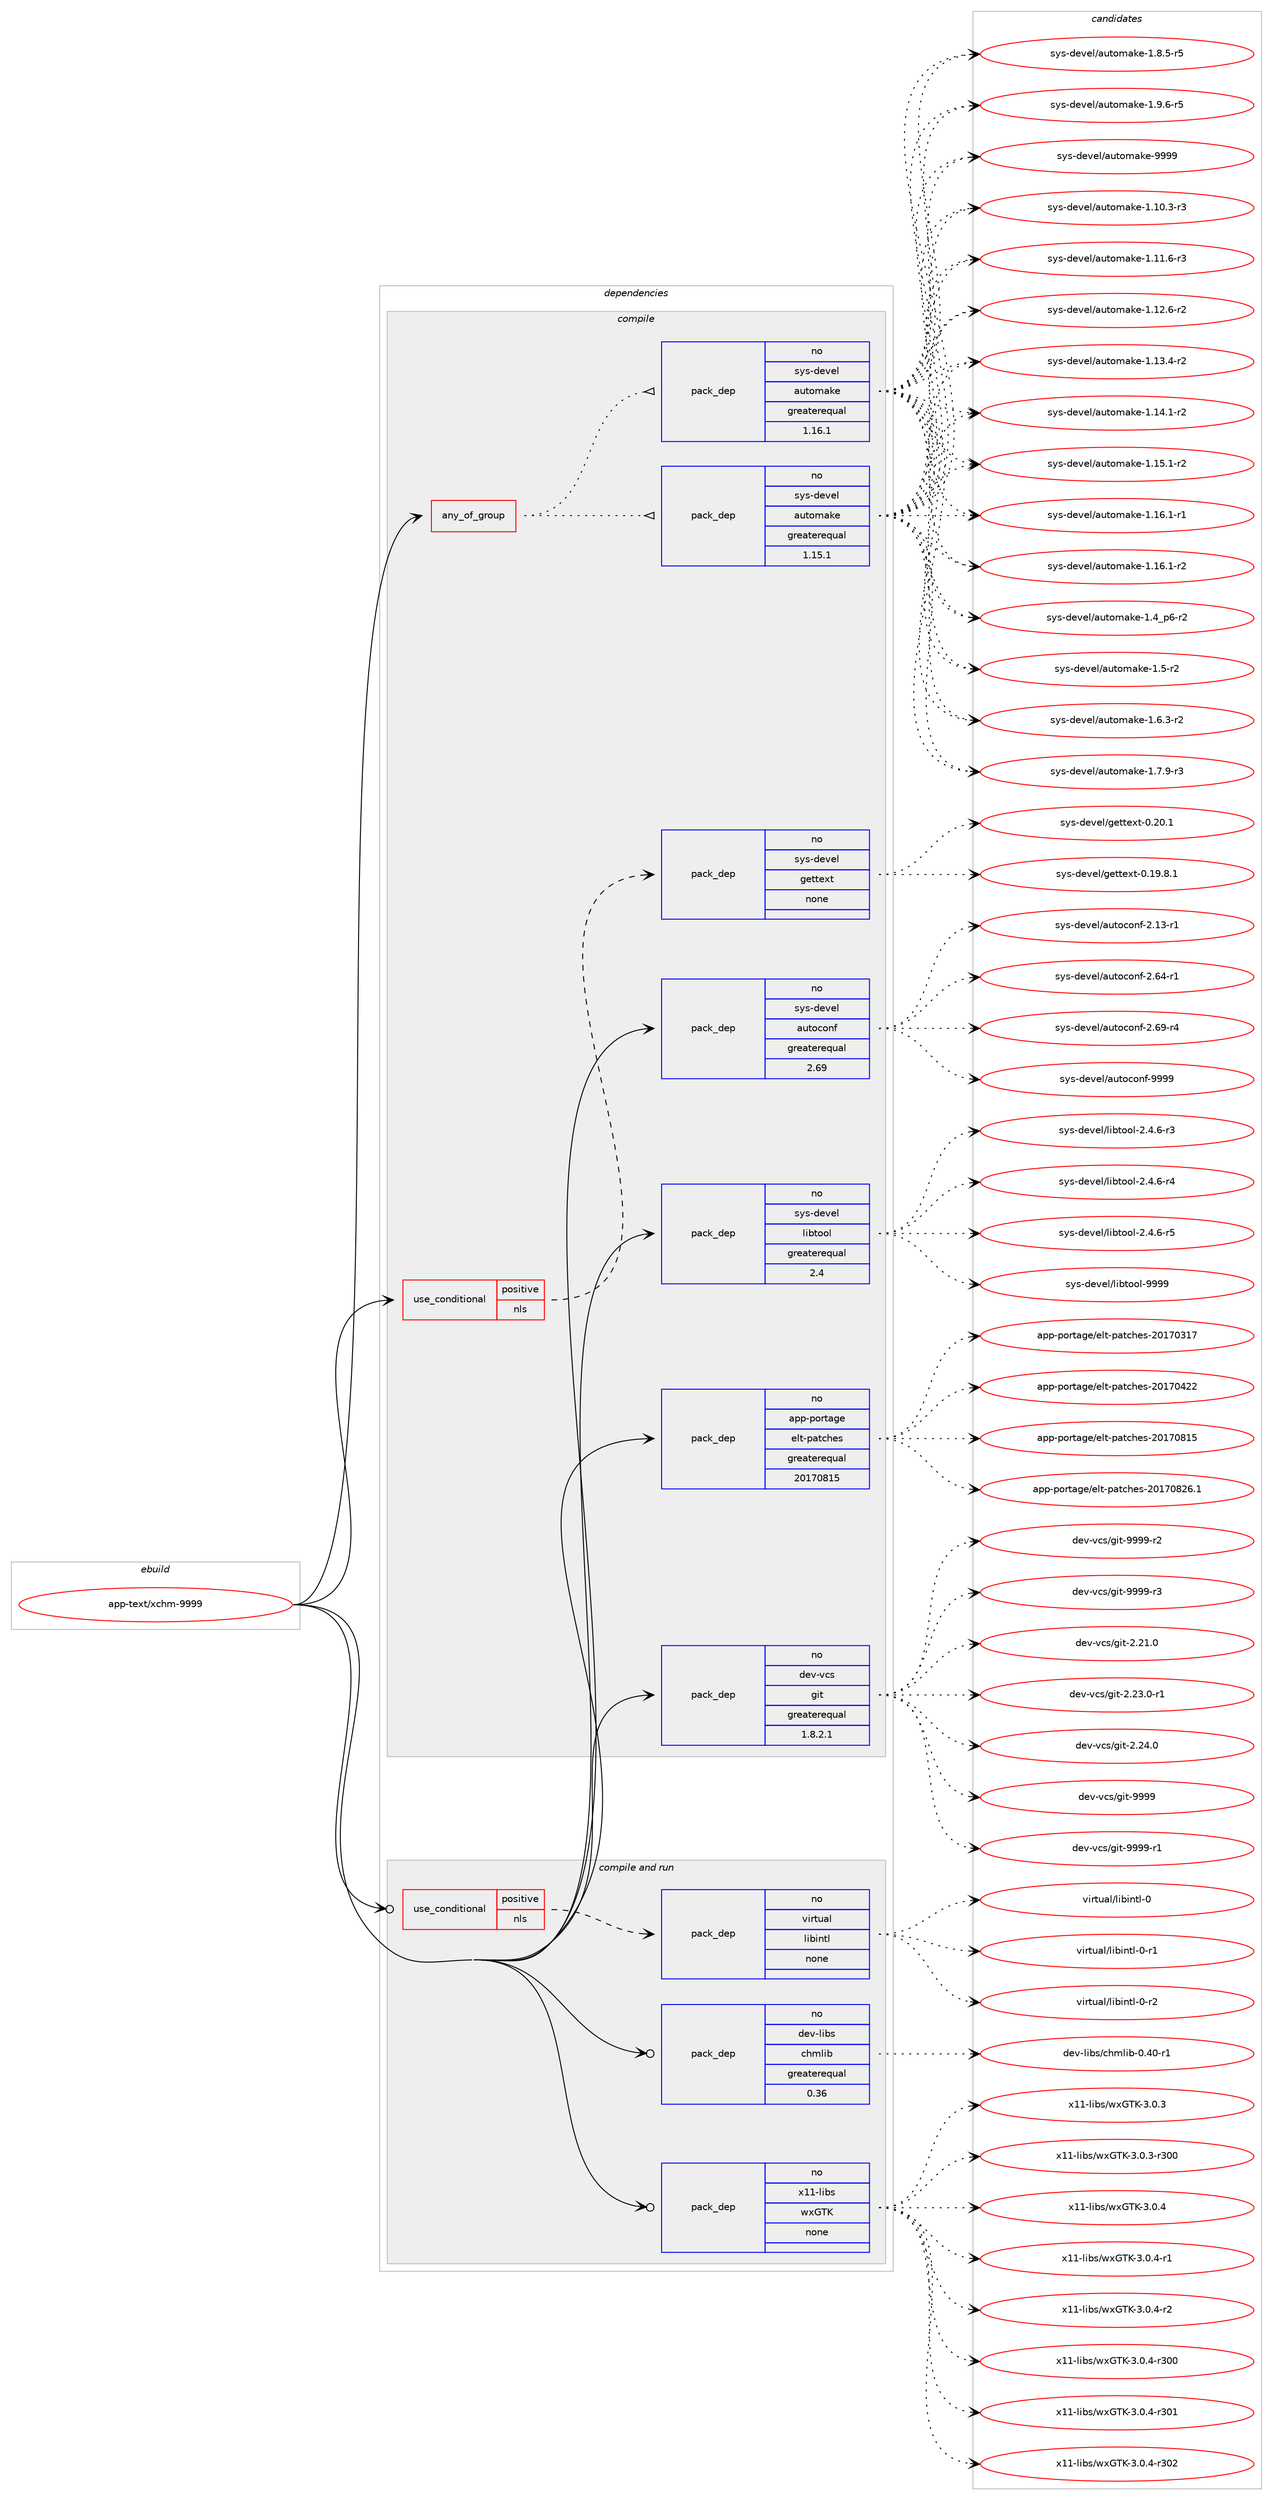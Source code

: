 digraph prolog {

# *************
# Graph options
# *************

newrank=true;
concentrate=true;
compound=true;
graph [rankdir=LR,fontname=Helvetica,fontsize=10,ranksep=1.5];#, ranksep=2.5, nodesep=0.2];
edge  [arrowhead=vee];
node  [fontname=Helvetica,fontsize=10];

# **********
# The ebuild
# **********

subgraph cluster_leftcol {
color=gray;
rank=same;
label=<<i>ebuild</i>>;
id [label="app-text/xchm-9999", color=red, width=4, href="../app-text/xchm-9999.svg"];
}

# ****************
# The dependencies
# ****************

subgraph cluster_midcol {
color=gray;
label=<<i>dependencies</i>>;
subgraph cluster_compile {
fillcolor="#eeeeee";
style=filled;
label=<<i>compile</i>>;
subgraph any8963 {
dependency513064 [label=<<TABLE BORDER="0" CELLBORDER="1" CELLSPACING="0" CELLPADDING="4"><TR><TD CELLPADDING="10">any_of_group</TD></TR></TABLE>>, shape=none, color=red];subgraph pack381644 {
dependency513065 [label=<<TABLE BORDER="0" CELLBORDER="1" CELLSPACING="0" CELLPADDING="4" WIDTH="220"><TR><TD ROWSPAN="6" CELLPADDING="30">pack_dep</TD></TR><TR><TD WIDTH="110">no</TD></TR><TR><TD>sys-devel</TD></TR><TR><TD>automake</TD></TR><TR><TD>greaterequal</TD></TR><TR><TD>1.16.1</TD></TR></TABLE>>, shape=none, color=blue];
}
dependency513064:e -> dependency513065:w [weight=20,style="dotted",arrowhead="oinv"];
subgraph pack381645 {
dependency513066 [label=<<TABLE BORDER="0" CELLBORDER="1" CELLSPACING="0" CELLPADDING="4" WIDTH="220"><TR><TD ROWSPAN="6" CELLPADDING="30">pack_dep</TD></TR><TR><TD WIDTH="110">no</TD></TR><TR><TD>sys-devel</TD></TR><TR><TD>automake</TD></TR><TR><TD>greaterequal</TD></TR><TR><TD>1.15.1</TD></TR></TABLE>>, shape=none, color=blue];
}
dependency513064:e -> dependency513066:w [weight=20,style="dotted",arrowhead="oinv"];
}
id:e -> dependency513064:w [weight=20,style="solid",arrowhead="vee"];
subgraph cond122130 {
dependency513067 [label=<<TABLE BORDER="0" CELLBORDER="1" CELLSPACING="0" CELLPADDING="4"><TR><TD ROWSPAN="3" CELLPADDING="10">use_conditional</TD></TR><TR><TD>positive</TD></TR><TR><TD>nls</TD></TR></TABLE>>, shape=none, color=red];
subgraph pack381646 {
dependency513068 [label=<<TABLE BORDER="0" CELLBORDER="1" CELLSPACING="0" CELLPADDING="4" WIDTH="220"><TR><TD ROWSPAN="6" CELLPADDING="30">pack_dep</TD></TR><TR><TD WIDTH="110">no</TD></TR><TR><TD>sys-devel</TD></TR><TR><TD>gettext</TD></TR><TR><TD>none</TD></TR><TR><TD></TD></TR></TABLE>>, shape=none, color=blue];
}
dependency513067:e -> dependency513068:w [weight=20,style="dashed",arrowhead="vee"];
}
id:e -> dependency513067:w [weight=20,style="solid",arrowhead="vee"];
subgraph pack381647 {
dependency513069 [label=<<TABLE BORDER="0" CELLBORDER="1" CELLSPACING="0" CELLPADDING="4" WIDTH="220"><TR><TD ROWSPAN="6" CELLPADDING="30">pack_dep</TD></TR><TR><TD WIDTH="110">no</TD></TR><TR><TD>app-portage</TD></TR><TR><TD>elt-patches</TD></TR><TR><TD>greaterequal</TD></TR><TR><TD>20170815</TD></TR></TABLE>>, shape=none, color=blue];
}
id:e -> dependency513069:w [weight=20,style="solid",arrowhead="vee"];
subgraph pack381648 {
dependency513070 [label=<<TABLE BORDER="0" CELLBORDER="1" CELLSPACING="0" CELLPADDING="4" WIDTH="220"><TR><TD ROWSPAN="6" CELLPADDING="30">pack_dep</TD></TR><TR><TD WIDTH="110">no</TD></TR><TR><TD>dev-vcs</TD></TR><TR><TD>git</TD></TR><TR><TD>greaterequal</TD></TR><TR><TD>1.8.2.1</TD></TR></TABLE>>, shape=none, color=blue];
}
id:e -> dependency513070:w [weight=20,style="solid",arrowhead="vee"];
subgraph pack381649 {
dependency513071 [label=<<TABLE BORDER="0" CELLBORDER="1" CELLSPACING="0" CELLPADDING="4" WIDTH="220"><TR><TD ROWSPAN="6" CELLPADDING="30">pack_dep</TD></TR><TR><TD WIDTH="110">no</TD></TR><TR><TD>sys-devel</TD></TR><TR><TD>autoconf</TD></TR><TR><TD>greaterequal</TD></TR><TR><TD>2.69</TD></TR></TABLE>>, shape=none, color=blue];
}
id:e -> dependency513071:w [weight=20,style="solid",arrowhead="vee"];
subgraph pack381650 {
dependency513072 [label=<<TABLE BORDER="0" CELLBORDER="1" CELLSPACING="0" CELLPADDING="4" WIDTH="220"><TR><TD ROWSPAN="6" CELLPADDING="30">pack_dep</TD></TR><TR><TD WIDTH="110">no</TD></TR><TR><TD>sys-devel</TD></TR><TR><TD>libtool</TD></TR><TR><TD>greaterequal</TD></TR><TR><TD>2.4</TD></TR></TABLE>>, shape=none, color=blue];
}
id:e -> dependency513072:w [weight=20,style="solid",arrowhead="vee"];
}
subgraph cluster_compileandrun {
fillcolor="#eeeeee";
style=filled;
label=<<i>compile and run</i>>;
subgraph cond122131 {
dependency513073 [label=<<TABLE BORDER="0" CELLBORDER="1" CELLSPACING="0" CELLPADDING="4"><TR><TD ROWSPAN="3" CELLPADDING="10">use_conditional</TD></TR><TR><TD>positive</TD></TR><TR><TD>nls</TD></TR></TABLE>>, shape=none, color=red];
subgraph pack381651 {
dependency513074 [label=<<TABLE BORDER="0" CELLBORDER="1" CELLSPACING="0" CELLPADDING="4" WIDTH="220"><TR><TD ROWSPAN="6" CELLPADDING="30">pack_dep</TD></TR><TR><TD WIDTH="110">no</TD></TR><TR><TD>virtual</TD></TR><TR><TD>libintl</TD></TR><TR><TD>none</TD></TR><TR><TD></TD></TR></TABLE>>, shape=none, color=blue];
}
dependency513073:e -> dependency513074:w [weight=20,style="dashed",arrowhead="vee"];
}
id:e -> dependency513073:w [weight=20,style="solid",arrowhead="odotvee"];
subgraph pack381652 {
dependency513075 [label=<<TABLE BORDER="0" CELLBORDER="1" CELLSPACING="0" CELLPADDING="4" WIDTH="220"><TR><TD ROWSPAN="6" CELLPADDING="30">pack_dep</TD></TR><TR><TD WIDTH="110">no</TD></TR><TR><TD>dev-libs</TD></TR><TR><TD>chmlib</TD></TR><TR><TD>greaterequal</TD></TR><TR><TD>0.36</TD></TR></TABLE>>, shape=none, color=blue];
}
id:e -> dependency513075:w [weight=20,style="solid",arrowhead="odotvee"];
subgraph pack381653 {
dependency513076 [label=<<TABLE BORDER="0" CELLBORDER="1" CELLSPACING="0" CELLPADDING="4" WIDTH="220"><TR><TD ROWSPAN="6" CELLPADDING="30">pack_dep</TD></TR><TR><TD WIDTH="110">no</TD></TR><TR><TD>x11-libs</TD></TR><TR><TD>wxGTK</TD></TR><TR><TD>none</TD></TR><TR><TD></TD></TR></TABLE>>, shape=none, color=blue];
}
id:e -> dependency513076:w [weight=20,style="solid",arrowhead="odotvee"];
}
subgraph cluster_run {
fillcolor="#eeeeee";
style=filled;
label=<<i>run</i>>;
}
}

# **************
# The candidates
# **************

subgraph cluster_choices {
rank=same;
color=gray;
label=<<i>candidates</i>>;

subgraph choice381644 {
color=black;
nodesep=1;
choice11512111545100101118101108479711711611110997107101454946494846514511451 [label="sys-devel/automake-1.10.3-r3", color=red, width=4,href="../sys-devel/automake-1.10.3-r3.svg"];
choice11512111545100101118101108479711711611110997107101454946494946544511451 [label="sys-devel/automake-1.11.6-r3", color=red, width=4,href="../sys-devel/automake-1.11.6-r3.svg"];
choice11512111545100101118101108479711711611110997107101454946495046544511450 [label="sys-devel/automake-1.12.6-r2", color=red, width=4,href="../sys-devel/automake-1.12.6-r2.svg"];
choice11512111545100101118101108479711711611110997107101454946495146524511450 [label="sys-devel/automake-1.13.4-r2", color=red, width=4,href="../sys-devel/automake-1.13.4-r2.svg"];
choice11512111545100101118101108479711711611110997107101454946495246494511450 [label="sys-devel/automake-1.14.1-r2", color=red, width=4,href="../sys-devel/automake-1.14.1-r2.svg"];
choice11512111545100101118101108479711711611110997107101454946495346494511450 [label="sys-devel/automake-1.15.1-r2", color=red, width=4,href="../sys-devel/automake-1.15.1-r2.svg"];
choice11512111545100101118101108479711711611110997107101454946495446494511449 [label="sys-devel/automake-1.16.1-r1", color=red, width=4,href="../sys-devel/automake-1.16.1-r1.svg"];
choice11512111545100101118101108479711711611110997107101454946495446494511450 [label="sys-devel/automake-1.16.1-r2", color=red, width=4,href="../sys-devel/automake-1.16.1-r2.svg"];
choice115121115451001011181011084797117116111109971071014549465295112544511450 [label="sys-devel/automake-1.4_p6-r2", color=red, width=4,href="../sys-devel/automake-1.4_p6-r2.svg"];
choice11512111545100101118101108479711711611110997107101454946534511450 [label="sys-devel/automake-1.5-r2", color=red, width=4,href="../sys-devel/automake-1.5-r2.svg"];
choice115121115451001011181011084797117116111109971071014549465446514511450 [label="sys-devel/automake-1.6.3-r2", color=red, width=4,href="../sys-devel/automake-1.6.3-r2.svg"];
choice115121115451001011181011084797117116111109971071014549465546574511451 [label="sys-devel/automake-1.7.9-r3", color=red, width=4,href="../sys-devel/automake-1.7.9-r3.svg"];
choice115121115451001011181011084797117116111109971071014549465646534511453 [label="sys-devel/automake-1.8.5-r5", color=red, width=4,href="../sys-devel/automake-1.8.5-r5.svg"];
choice115121115451001011181011084797117116111109971071014549465746544511453 [label="sys-devel/automake-1.9.6-r5", color=red, width=4,href="../sys-devel/automake-1.9.6-r5.svg"];
choice115121115451001011181011084797117116111109971071014557575757 [label="sys-devel/automake-9999", color=red, width=4,href="../sys-devel/automake-9999.svg"];
dependency513065:e -> choice11512111545100101118101108479711711611110997107101454946494846514511451:w [style=dotted,weight="100"];
dependency513065:e -> choice11512111545100101118101108479711711611110997107101454946494946544511451:w [style=dotted,weight="100"];
dependency513065:e -> choice11512111545100101118101108479711711611110997107101454946495046544511450:w [style=dotted,weight="100"];
dependency513065:e -> choice11512111545100101118101108479711711611110997107101454946495146524511450:w [style=dotted,weight="100"];
dependency513065:e -> choice11512111545100101118101108479711711611110997107101454946495246494511450:w [style=dotted,weight="100"];
dependency513065:e -> choice11512111545100101118101108479711711611110997107101454946495346494511450:w [style=dotted,weight="100"];
dependency513065:e -> choice11512111545100101118101108479711711611110997107101454946495446494511449:w [style=dotted,weight="100"];
dependency513065:e -> choice11512111545100101118101108479711711611110997107101454946495446494511450:w [style=dotted,weight="100"];
dependency513065:e -> choice115121115451001011181011084797117116111109971071014549465295112544511450:w [style=dotted,weight="100"];
dependency513065:e -> choice11512111545100101118101108479711711611110997107101454946534511450:w [style=dotted,weight="100"];
dependency513065:e -> choice115121115451001011181011084797117116111109971071014549465446514511450:w [style=dotted,weight="100"];
dependency513065:e -> choice115121115451001011181011084797117116111109971071014549465546574511451:w [style=dotted,weight="100"];
dependency513065:e -> choice115121115451001011181011084797117116111109971071014549465646534511453:w [style=dotted,weight="100"];
dependency513065:e -> choice115121115451001011181011084797117116111109971071014549465746544511453:w [style=dotted,weight="100"];
dependency513065:e -> choice115121115451001011181011084797117116111109971071014557575757:w [style=dotted,weight="100"];
}
subgraph choice381645 {
color=black;
nodesep=1;
choice11512111545100101118101108479711711611110997107101454946494846514511451 [label="sys-devel/automake-1.10.3-r3", color=red, width=4,href="../sys-devel/automake-1.10.3-r3.svg"];
choice11512111545100101118101108479711711611110997107101454946494946544511451 [label="sys-devel/automake-1.11.6-r3", color=red, width=4,href="../sys-devel/automake-1.11.6-r3.svg"];
choice11512111545100101118101108479711711611110997107101454946495046544511450 [label="sys-devel/automake-1.12.6-r2", color=red, width=4,href="../sys-devel/automake-1.12.6-r2.svg"];
choice11512111545100101118101108479711711611110997107101454946495146524511450 [label="sys-devel/automake-1.13.4-r2", color=red, width=4,href="../sys-devel/automake-1.13.4-r2.svg"];
choice11512111545100101118101108479711711611110997107101454946495246494511450 [label="sys-devel/automake-1.14.1-r2", color=red, width=4,href="../sys-devel/automake-1.14.1-r2.svg"];
choice11512111545100101118101108479711711611110997107101454946495346494511450 [label="sys-devel/automake-1.15.1-r2", color=red, width=4,href="../sys-devel/automake-1.15.1-r2.svg"];
choice11512111545100101118101108479711711611110997107101454946495446494511449 [label="sys-devel/automake-1.16.1-r1", color=red, width=4,href="../sys-devel/automake-1.16.1-r1.svg"];
choice11512111545100101118101108479711711611110997107101454946495446494511450 [label="sys-devel/automake-1.16.1-r2", color=red, width=4,href="../sys-devel/automake-1.16.1-r2.svg"];
choice115121115451001011181011084797117116111109971071014549465295112544511450 [label="sys-devel/automake-1.4_p6-r2", color=red, width=4,href="../sys-devel/automake-1.4_p6-r2.svg"];
choice11512111545100101118101108479711711611110997107101454946534511450 [label="sys-devel/automake-1.5-r2", color=red, width=4,href="../sys-devel/automake-1.5-r2.svg"];
choice115121115451001011181011084797117116111109971071014549465446514511450 [label="sys-devel/automake-1.6.3-r2", color=red, width=4,href="../sys-devel/automake-1.6.3-r2.svg"];
choice115121115451001011181011084797117116111109971071014549465546574511451 [label="sys-devel/automake-1.7.9-r3", color=red, width=4,href="../sys-devel/automake-1.7.9-r3.svg"];
choice115121115451001011181011084797117116111109971071014549465646534511453 [label="sys-devel/automake-1.8.5-r5", color=red, width=4,href="../sys-devel/automake-1.8.5-r5.svg"];
choice115121115451001011181011084797117116111109971071014549465746544511453 [label="sys-devel/automake-1.9.6-r5", color=red, width=4,href="../sys-devel/automake-1.9.6-r5.svg"];
choice115121115451001011181011084797117116111109971071014557575757 [label="sys-devel/automake-9999", color=red, width=4,href="../sys-devel/automake-9999.svg"];
dependency513066:e -> choice11512111545100101118101108479711711611110997107101454946494846514511451:w [style=dotted,weight="100"];
dependency513066:e -> choice11512111545100101118101108479711711611110997107101454946494946544511451:w [style=dotted,weight="100"];
dependency513066:e -> choice11512111545100101118101108479711711611110997107101454946495046544511450:w [style=dotted,weight="100"];
dependency513066:e -> choice11512111545100101118101108479711711611110997107101454946495146524511450:w [style=dotted,weight="100"];
dependency513066:e -> choice11512111545100101118101108479711711611110997107101454946495246494511450:w [style=dotted,weight="100"];
dependency513066:e -> choice11512111545100101118101108479711711611110997107101454946495346494511450:w [style=dotted,weight="100"];
dependency513066:e -> choice11512111545100101118101108479711711611110997107101454946495446494511449:w [style=dotted,weight="100"];
dependency513066:e -> choice11512111545100101118101108479711711611110997107101454946495446494511450:w [style=dotted,weight="100"];
dependency513066:e -> choice115121115451001011181011084797117116111109971071014549465295112544511450:w [style=dotted,weight="100"];
dependency513066:e -> choice11512111545100101118101108479711711611110997107101454946534511450:w [style=dotted,weight="100"];
dependency513066:e -> choice115121115451001011181011084797117116111109971071014549465446514511450:w [style=dotted,weight="100"];
dependency513066:e -> choice115121115451001011181011084797117116111109971071014549465546574511451:w [style=dotted,weight="100"];
dependency513066:e -> choice115121115451001011181011084797117116111109971071014549465646534511453:w [style=dotted,weight="100"];
dependency513066:e -> choice115121115451001011181011084797117116111109971071014549465746544511453:w [style=dotted,weight="100"];
dependency513066:e -> choice115121115451001011181011084797117116111109971071014557575757:w [style=dotted,weight="100"];
}
subgraph choice381646 {
color=black;
nodesep=1;
choice1151211154510010111810110847103101116116101120116454846495746564649 [label="sys-devel/gettext-0.19.8.1", color=red, width=4,href="../sys-devel/gettext-0.19.8.1.svg"];
choice115121115451001011181011084710310111611610112011645484650484649 [label="sys-devel/gettext-0.20.1", color=red, width=4,href="../sys-devel/gettext-0.20.1.svg"];
dependency513068:e -> choice1151211154510010111810110847103101116116101120116454846495746564649:w [style=dotted,weight="100"];
dependency513068:e -> choice115121115451001011181011084710310111611610112011645484650484649:w [style=dotted,weight="100"];
}
subgraph choice381647 {
color=black;
nodesep=1;
choice97112112451121111141169710310147101108116451129711699104101115455048495548514955 [label="app-portage/elt-patches-20170317", color=red, width=4,href="../app-portage/elt-patches-20170317.svg"];
choice97112112451121111141169710310147101108116451129711699104101115455048495548525050 [label="app-portage/elt-patches-20170422", color=red, width=4,href="../app-portage/elt-patches-20170422.svg"];
choice97112112451121111141169710310147101108116451129711699104101115455048495548564953 [label="app-portage/elt-patches-20170815", color=red, width=4,href="../app-portage/elt-patches-20170815.svg"];
choice971121124511211111411697103101471011081164511297116991041011154550484955485650544649 [label="app-portage/elt-patches-20170826.1", color=red, width=4,href="../app-portage/elt-patches-20170826.1.svg"];
dependency513069:e -> choice97112112451121111141169710310147101108116451129711699104101115455048495548514955:w [style=dotted,weight="100"];
dependency513069:e -> choice97112112451121111141169710310147101108116451129711699104101115455048495548525050:w [style=dotted,weight="100"];
dependency513069:e -> choice97112112451121111141169710310147101108116451129711699104101115455048495548564953:w [style=dotted,weight="100"];
dependency513069:e -> choice971121124511211111411697103101471011081164511297116991041011154550484955485650544649:w [style=dotted,weight="100"];
}
subgraph choice381648 {
color=black;
nodesep=1;
choice10010111845118991154710310511645504650494648 [label="dev-vcs/git-2.21.0", color=red, width=4,href="../dev-vcs/git-2.21.0.svg"];
choice100101118451189911547103105116455046505146484511449 [label="dev-vcs/git-2.23.0-r1", color=red, width=4,href="../dev-vcs/git-2.23.0-r1.svg"];
choice10010111845118991154710310511645504650524648 [label="dev-vcs/git-2.24.0", color=red, width=4,href="../dev-vcs/git-2.24.0.svg"];
choice1001011184511899115471031051164557575757 [label="dev-vcs/git-9999", color=red, width=4,href="../dev-vcs/git-9999.svg"];
choice10010111845118991154710310511645575757574511449 [label="dev-vcs/git-9999-r1", color=red, width=4,href="../dev-vcs/git-9999-r1.svg"];
choice10010111845118991154710310511645575757574511450 [label="dev-vcs/git-9999-r2", color=red, width=4,href="../dev-vcs/git-9999-r2.svg"];
choice10010111845118991154710310511645575757574511451 [label="dev-vcs/git-9999-r3", color=red, width=4,href="../dev-vcs/git-9999-r3.svg"];
dependency513070:e -> choice10010111845118991154710310511645504650494648:w [style=dotted,weight="100"];
dependency513070:e -> choice100101118451189911547103105116455046505146484511449:w [style=dotted,weight="100"];
dependency513070:e -> choice10010111845118991154710310511645504650524648:w [style=dotted,weight="100"];
dependency513070:e -> choice1001011184511899115471031051164557575757:w [style=dotted,weight="100"];
dependency513070:e -> choice10010111845118991154710310511645575757574511449:w [style=dotted,weight="100"];
dependency513070:e -> choice10010111845118991154710310511645575757574511450:w [style=dotted,weight="100"];
dependency513070:e -> choice10010111845118991154710310511645575757574511451:w [style=dotted,weight="100"];
}
subgraph choice381649 {
color=black;
nodesep=1;
choice1151211154510010111810110847971171161119911111010245504649514511449 [label="sys-devel/autoconf-2.13-r1", color=red, width=4,href="../sys-devel/autoconf-2.13-r1.svg"];
choice1151211154510010111810110847971171161119911111010245504654524511449 [label="sys-devel/autoconf-2.64-r1", color=red, width=4,href="../sys-devel/autoconf-2.64-r1.svg"];
choice1151211154510010111810110847971171161119911111010245504654574511452 [label="sys-devel/autoconf-2.69-r4", color=red, width=4,href="../sys-devel/autoconf-2.69-r4.svg"];
choice115121115451001011181011084797117116111991111101024557575757 [label="sys-devel/autoconf-9999", color=red, width=4,href="../sys-devel/autoconf-9999.svg"];
dependency513071:e -> choice1151211154510010111810110847971171161119911111010245504649514511449:w [style=dotted,weight="100"];
dependency513071:e -> choice1151211154510010111810110847971171161119911111010245504654524511449:w [style=dotted,weight="100"];
dependency513071:e -> choice1151211154510010111810110847971171161119911111010245504654574511452:w [style=dotted,weight="100"];
dependency513071:e -> choice115121115451001011181011084797117116111991111101024557575757:w [style=dotted,weight="100"];
}
subgraph choice381650 {
color=black;
nodesep=1;
choice1151211154510010111810110847108105981161111111084550465246544511451 [label="sys-devel/libtool-2.4.6-r3", color=red, width=4,href="../sys-devel/libtool-2.4.6-r3.svg"];
choice1151211154510010111810110847108105981161111111084550465246544511452 [label="sys-devel/libtool-2.4.6-r4", color=red, width=4,href="../sys-devel/libtool-2.4.6-r4.svg"];
choice1151211154510010111810110847108105981161111111084550465246544511453 [label="sys-devel/libtool-2.4.6-r5", color=red, width=4,href="../sys-devel/libtool-2.4.6-r5.svg"];
choice1151211154510010111810110847108105981161111111084557575757 [label="sys-devel/libtool-9999", color=red, width=4,href="../sys-devel/libtool-9999.svg"];
dependency513072:e -> choice1151211154510010111810110847108105981161111111084550465246544511451:w [style=dotted,weight="100"];
dependency513072:e -> choice1151211154510010111810110847108105981161111111084550465246544511452:w [style=dotted,weight="100"];
dependency513072:e -> choice1151211154510010111810110847108105981161111111084550465246544511453:w [style=dotted,weight="100"];
dependency513072:e -> choice1151211154510010111810110847108105981161111111084557575757:w [style=dotted,weight="100"];
}
subgraph choice381651 {
color=black;
nodesep=1;
choice1181051141161179710847108105981051101161084548 [label="virtual/libintl-0", color=red, width=4,href="../virtual/libintl-0.svg"];
choice11810511411611797108471081059810511011610845484511449 [label="virtual/libintl-0-r1", color=red, width=4,href="../virtual/libintl-0-r1.svg"];
choice11810511411611797108471081059810511011610845484511450 [label="virtual/libintl-0-r2", color=red, width=4,href="../virtual/libintl-0-r2.svg"];
dependency513074:e -> choice1181051141161179710847108105981051101161084548:w [style=dotted,weight="100"];
dependency513074:e -> choice11810511411611797108471081059810511011610845484511449:w [style=dotted,weight="100"];
dependency513074:e -> choice11810511411611797108471081059810511011610845484511450:w [style=dotted,weight="100"];
}
subgraph choice381652 {
color=black;
nodesep=1;
choice100101118451081059811547991041091081059845484652484511449 [label="dev-libs/chmlib-0.40-r1", color=red, width=4,href="../dev-libs/chmlib-0.40-r1.svg"];
dependency513075:e -> choice100101118451081059811547991041091081059845484652484511449:w [style=dotted,weight="100"];
}
subgraph choice381653 {
color=black;
nodesep=1;
choice1204949451081059811547119120718475455146484651 [label="x11-libs/wxGTK-3.0.3", color=red, width=4,href="../x11-libs/wxGTK-3.0.3.svg"];
choice120494945108105981154711912071847545514648465145114514848 [label="x11-libs/wxGTK-3.0.3-r300", color=red, width=4,href="../x11-libs/wxGTK-3.0.3-r300.svg"];
choice1204949451081059811547119120718475455146484652 [label="x11-libs/wxGTK-3.0.4", color=red, width=4,href="../x11-libs/wxGTK-3.0.4.svg"];
choice12049494510810598115471191207184754551464846524511449 [label="x11-libs/wxGTK-3.0.4-r1", color=red, width=4,href="../x11-libs/wxGTK-3.0.4-r1.svg"];
choice12049494510810598115471191207184754551464846524511450 [label="x11-libs/wxGTK-3.0.4-r2", color=red, width=4,href="../x11-libs/wxGTK-3.0.4-r2.svg"];
choice120494945108105981154711912071847545514648465245114514848 [label="x11-libs/wxGTK-3.0.4-r300", color=red, width=4,href="../x11-libs/wxGTK-3.0.4-r300.svg"];
choice120494945108105981154711912071847545514648465245114514849 [label="x11-libs/wxGTK-3.0.4-r301", color=red, width=4,href="../x11-libs/wxGTK-3.0.4-r301.svg"];
choice120494945108105981154711912071847545514648465245114514850 [label="x11-libs/wxGTK-3.0.4-r302", color=red, width=4,href="../x11-libs/wxGTK-3.0.4-r302.svg"];
dependency513076:e -> choice1204949451081059811547119120718475455146484651:w [style=dotted,weight="100"];
dependency513076:e -> choice120494945108105981154711912071847545514648465145114514848:w [style=dotted,weight="100"];
dependency513076:e -> choice1204949451081059811547119120718475455146484652:w [style=dotted,weight="100"];
dependency513076:e -> choice12049494510810598115471191207184754551464846524511449:w [style=dotted,weight="100"];
dependency513076:e -> choice12049494510810598115471191207184754551464846524511450:w [style=dotted,weight="100"];
dependency513076:e -> choice120494945108105981154711912071847545514648465245114514848:w [style=dotted,weight="100"];
dependency513076:e -> choice120494945108105981154711912071847545514648465245114514849:w [style=dotted,weight="100"];
dependency513076:e -> choice120494945108105981154711912071847545514648465245114514850:w [style=dotted,weight="100"];
}
}

}
